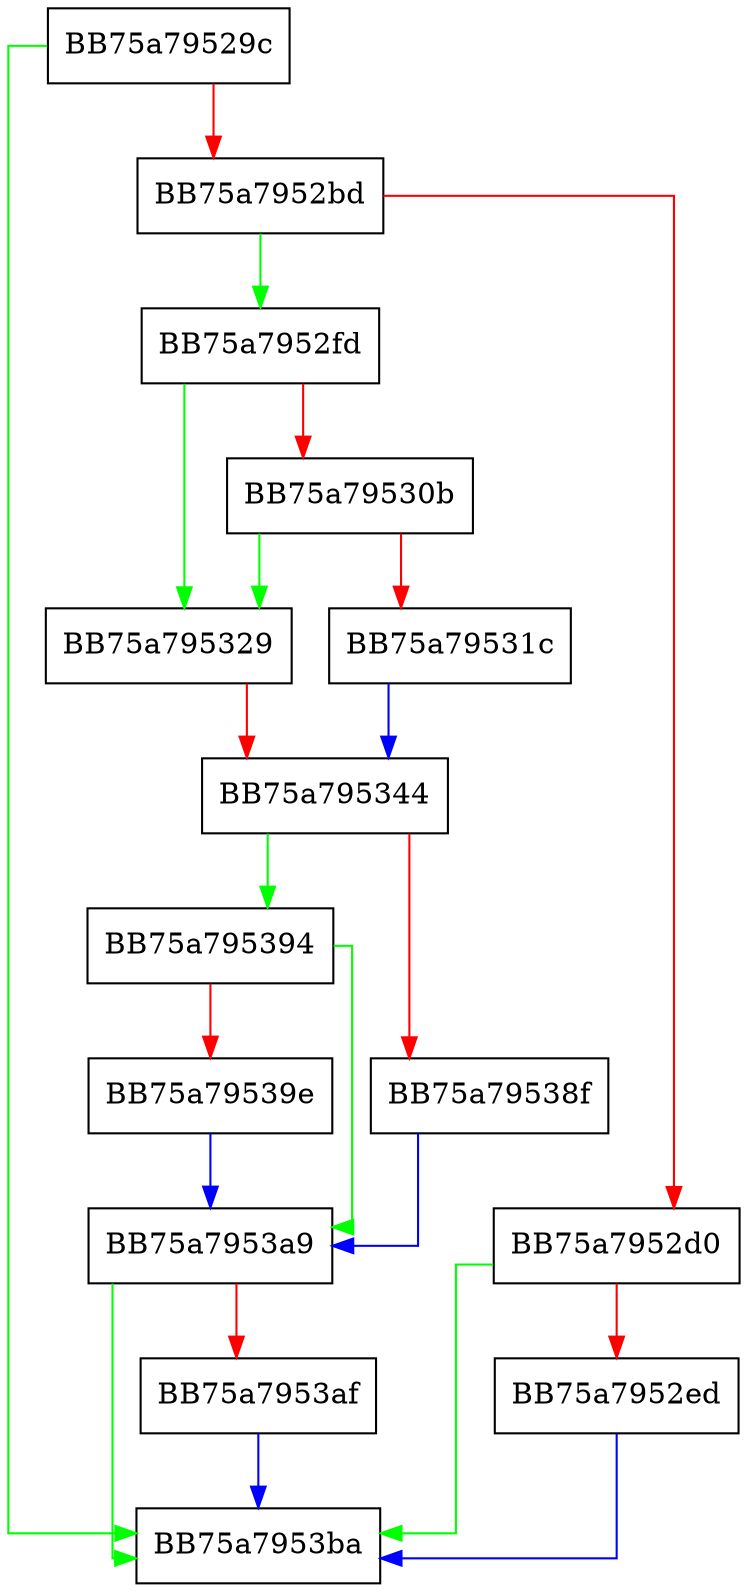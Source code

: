 digraph _toupper_l {
  node [shape="box"];
  graph [splines=ortho];
  BB75a79529c -> BB75a7953ba [color="green"];
  BB75a79529c -> BB75a7952bd [color="red"];
  BB75a7952bd -> BB75a7952fd [color="green"];
  BB75a7952bd -> BB75a7952d0 [color="red"];
  BB75a7952d0 -> BB75a7953ba [color="green"];
  BB75a7952d0 -> BB75a7952ed [color="red"];
  BB75a7952ed -> BB75a7953ba [color="blue"];
  BB75a7952fd -> BB75a795329 [color="green"];
  BB75a7952fd -> BB75a79530b [color="red"];
  BB75a79530b -> BB75a795329 [color="green"];
  BB75a79530b -> BB75a79531c [color="red"];
  BB75a79531c -> BB75a795344 [color="blue"];
  BB75a795329 -> BB75a795344 [color="red"];
  BB75a795344 -> BB75a795394 [color="green"];
  BB75a795344 -> BB75a79538f [color="red"];
  BB75a79538f -> BB75a7953a9 [color="blue"];
  BB75a795394 -> BB75a7953a9 [color="green"];
  BB75a795394 -> BB75a79539e [color="red"];
  BB75a79539e -> BB75a7953a9 [color="blue"];
  BB75a7953a9 -> BB75a7953ba [color="green"];
  BB75a7953a9 -> BB75a7953af [color="red"];
  BB75a7953af -> BB75a7953ba [color="blue"];
}